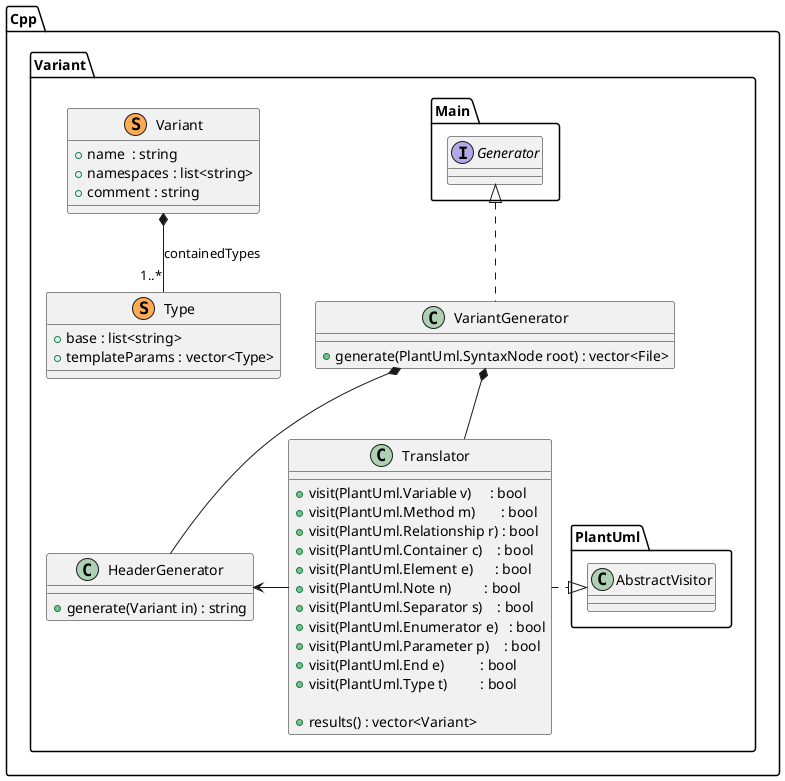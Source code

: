 @startuml Variant

namespace Cpp {
    namespace Variant {
        ' *************** ALGORITHMS ***************
        class HeaderGenerator {
            +generate(Variant in) : string
        }

        class Translator
        {
            +visit(PlantUml.Variable v)     : bool
            +visit(PlantUml.Method m)       : bool
            +visit(PlantUml.Relationship r) : bool
            +visit(PlantUml.Container c)    : bool
            +visit(PlantUml.Element e)      : bool
            +visit(PlantUml.Note n)         : bool
            +visit(PlantUml.Separator s)    : bool
            +visit(PlantUml.Enumerator e)   : bool
            +visit(PlantUml.Parameter p)    : bool
            +visit(PlantUml.End e)          : bool
            +visit(PlantUml.Type t)         : bool

            +results() : vector<Variant>
        }
        Translator .|> PlantUml.AbstractVisitor
        Translator -left-> HeaderGenerator


        class VariantGenerator implements Main.Generator {
            +generate(PlantUml.SyntaxNode root) : vector<File>
        }
        VariantGenerator *-- Translator
        VariantGenerator *-- HeaderGenerator

        class Type << (S,#FFAA55) >>
        {
            +base : list<string>
            +templateParams : vector<Type>
        }

        class Variant << (S,#FFAA55) >>
        {
            +name  : string
            +namespaces : list<string>
            +comment : string
        }

        Variant *-- "1..*" Type : containedTypes
    }
}
@enduml